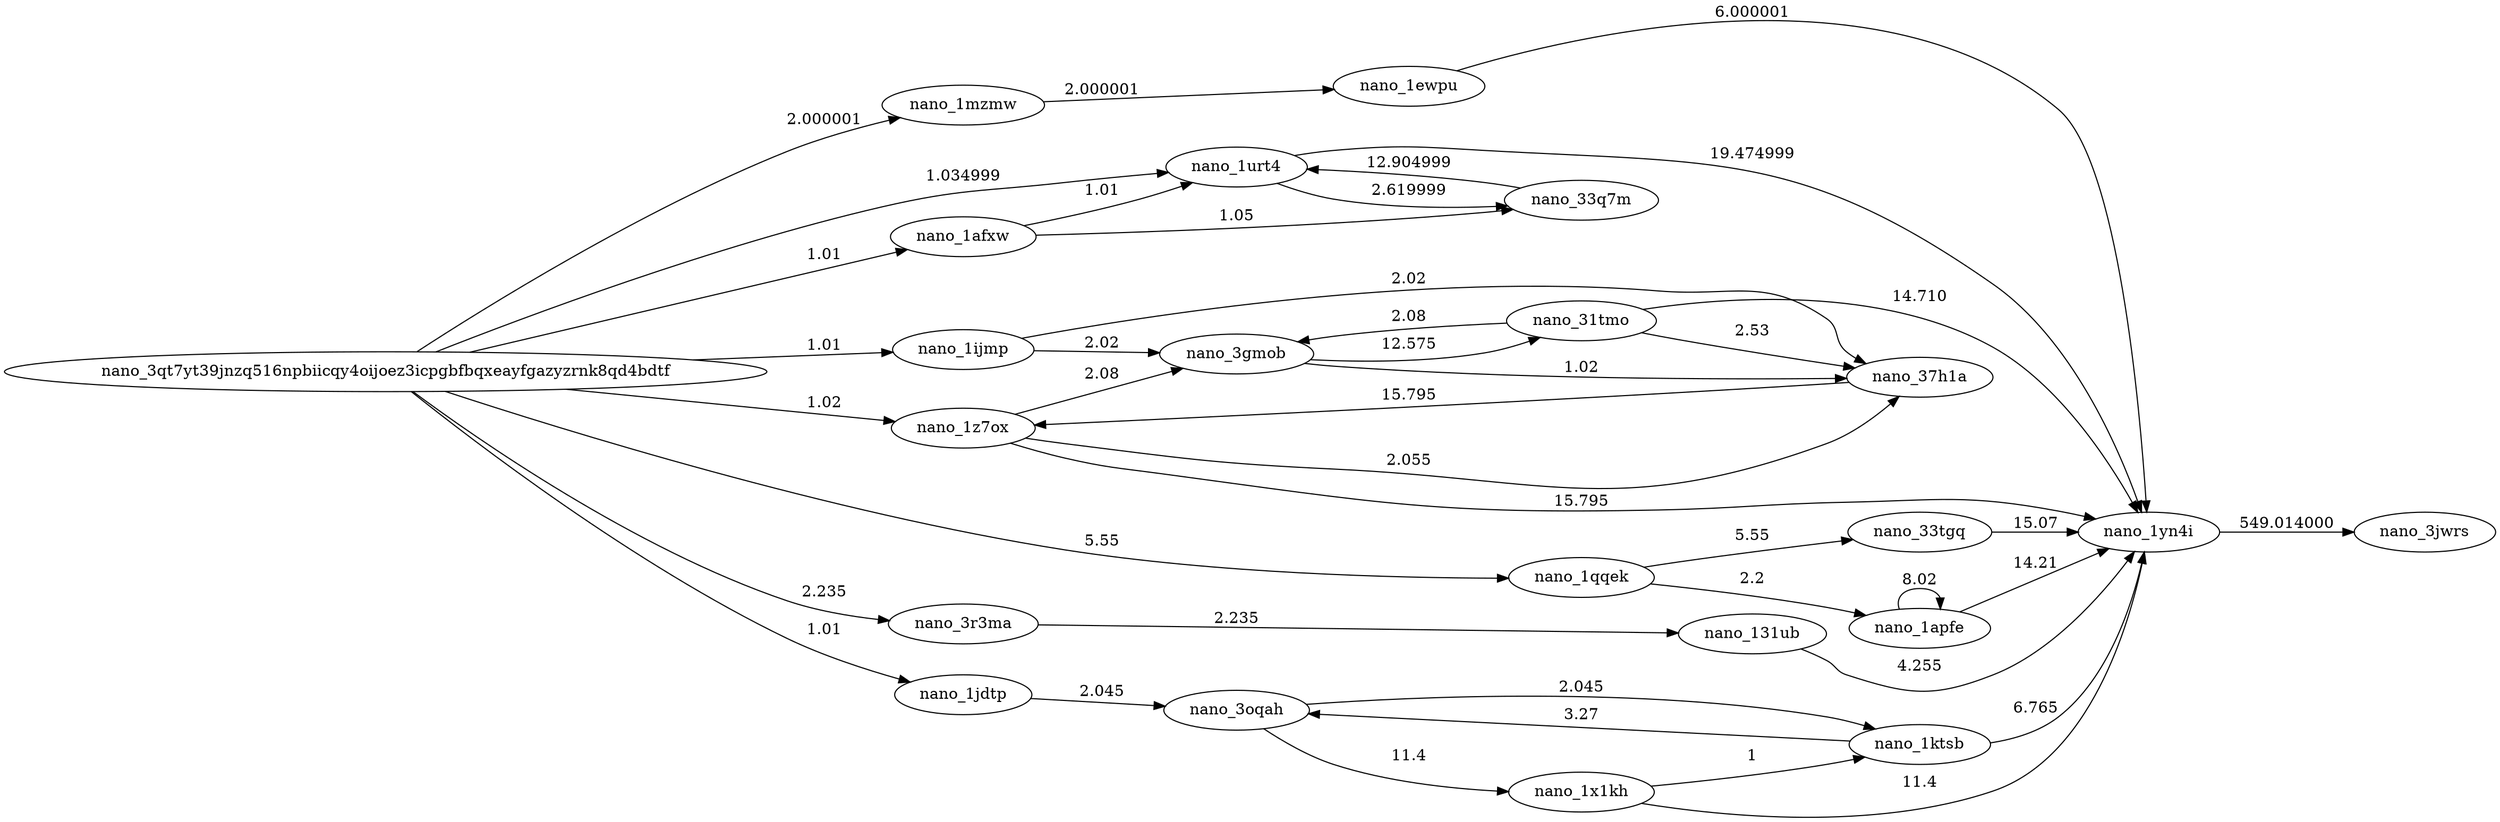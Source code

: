 digraph {
	graph [rankdir=LR]
	nano_3qt7yt39jnzq516npbiicqy4oijoez3icpgbfbqxeayfgazyzrnk8qd4bdtf
	nano_1mzmwktsuayytipudnh6g53whsjzr8oiajbyom8krdrtm59dueixjepjf5fn [label=nano_1mzmw URL="https://nanocrawler.cc/explorer/account/nano_1mzmwktsuayytipudnh6g53whsjzr8oiajbyom8krdrtm59dueixjepjf5fn/history"]
	nano_3qt7yt39jnzq516npbiicqy4oijoez3icpgbfbqxeayfgazyzrnk8qd4bdtf -> nano_1mzmwktsuayytipudnh6g53whsjzr8oiajbyom8krdrtm59dueixjepjf5fn [label=2.000001]
	nano_1z7oxugm9ce8xpt1wh4i5zp47mpfjbneimewmpdo1w6mups88adkmggby1q9 [label=nano_1z7ox URL="https://nanocrawler.cc/explorer/account/nano_1z7oxugm9ce8xpt1wh4i5zp47mpfjbneimewmpdo1w6mups88adkmggby1q9/history"]
	nano_3qt7yt39jnzq516npbiicqy4oijoez3icpgbfbqxeayfgazyzrnk8qd4bdtf -> nano_1z7oxugm9ce8xpt1wh4i5zp47mpfjbneimewmpdo1w6mups88adkmggby1q9 [label=1.02]
	nano_1ijmp98wncewk48ak87rhkwwej3fissfe4anjnnxk7ifernrnp3wxryqop81 [label=nano_1ijmp URL="https://nanocrawler.cc/explorer/account/nano_1ijmp98wncewk48ak87rhkwwej3fissfe4anjnnxk7ifernrnp3wxryqop81/history"]
	nano_3qt7yt39jnzq516npbiicqy4oijoez3icpgbfbqxeayfgazyzrnk8qd4bdtf -> nano_1ijmp98wncewk48ak87rhkwwej3fissfe4anjnnxk7ifernrnp3wxryqop81 [label=1.01]
	nano_1afxwzsdmti5we4xkxkxikuodegahnyi3ijio64aafduecm5kq9axwbxtkxx [label=nano_1afxw URL="https://nanocrawler.cc/explorer/account/nano_1afxwzsdmti5we4xkxkxikuodegahnyi3ijio64aafduecm5kq9axwbxtkxx/history"]
	nano_3qt7yt39jnzq516npbiicqy4oijoez3icpgbfbqxeayfgazyzrnk8qd4bdtf -> nano_1afxwzsdmti5we4xkxkxikuodegahnyi3ijio64aafduecm5kq9axwbxtkxx [label=1.01]
	nano_1urt4m979igp1bfrnrajswarfscj7aw5gdsy7jkzgbhmob5zcayjq5hqwe9e [label=nano_1urt4 URL="https://nanocrawler.cc/explorer/account/nano_1urt4m979igp1bfrnrajswarfscj7aw5gdsy7jkzgbhmob5zcayjq5hqwe9e/history"]
	nano_3qt7yt39jnzq516npbiicqy4oijoez3icpgbfbqxeayfgazyzrnk8qd4bdtf -> nano_1urt4m979igp1bfrnrajswarfscj7aw5gdsy7jkzgbhmob5zcayjq5hqwe9e [label=1.034999]
	nano_1jdtpk7p76exs17m5pkjub9zku4dmek6dzmoqtbiub5iahkggoj9uhna1xcb [label=nano_1jdtp URL="https://nanocrawler.cc/explorer/account/nano_1jdtpk7p76exs17m5pkjub9zku4dmek6dzmoqtbiub5iahkggoj9uhna1xcb/history"]
	nano_3qt7yt39jnzq516npbiicqy4oijoez3icpgbfbqxeayfgazyzrnk8qd4bdtf -> nano_1jdtpk7p76exs17m5pkjub9zku4dmek6dzmoqtbiub5iahkggoj9uhna1xcb [label=1.01]
	nano_3r3maaoa4a15rxy587gg9minmayyfb3b5r6ynhywgtdey6pjkyn1tb3c7r4x [label=nano_3r3ma URL="https://nanocrawler.cc/explorer/account/nano_3r3maaoa4a15rxy587gg9minmayyfb3b5r6ynhywgtdey6pjkyn1tb3c7r4x/history"]
	nano_3qt7yt39jnzq516npbiicqy4oijoez3icpgbfbqxeayfgazyzrnk8qd4bdtf -> nano_3r3maaoa4a15rxy587gg9minmayyfb3b5r6ynhywgtdey6pjkyn1tb3c7r4x [label=2.235]
	nano_1qqekerd1dand9j78ec6rsrhrac6rptiuwei86eh3fkdmw9r5khtwdtgfd4w [label=nano_1qqek URL="https://nanocrawler.cc/explorer/account/nano_1qqekerd1dand9j78ec6rsrhrac6rptiuwei86eh3fkdmw9r5khtwdtgfd4w/history"]
	nano_3qt7yt39jnzq516npbiicqy4oijoez3icpgbfbqxeayfgazyzrnk8qd4bdtf -> nano_1qqekerd1dand9j78ec6rsrhrac6rptiuwei86eh3fkdmw9r5khtwdtgfd4w [label=5.55]
	nano_1yn4ips8wry57sfj4hnkgodyrpu67bgpeassmrne46sg9uhr6obnmkgxyr9q [label=nano_1yn4i URL="https://nanocrawler.cc/explorer/account/nano_1yn4ips8wry57sfj4hnkgodyrpu67bgpeassmrne46sg9uhr6obnmkgxyr9q/history"]
	nano_1urt4m979igp1bfrnrajswarfscj7aw5gdsy7jkzgbhmob5zcayjq5hqwe9e -> nano_1yn4ips8wry57sfj4hnkgodyrpu67bgpeassmrne46sg9uhr6obnmkgxyr9q [label=19.474999]
	nano_33q7mbzzx4urqwjz59pyweiba1scjp7aiemk3wctfwund7mpr4autyed4hy3 [label=nano_33q7m URL="https://nanocrawler.cc/explorer/account/nano_33q7mbzzx4urqwjz59pyweiba1scjp7aiemk3wctfwund7mpr4autyed4hy3/history"]
	nano_1urt4m979igp1bfrnrajswarfscj7aw5gdsy7jkzgbhmob5zcayjq5hqwe9e -> nano_33q7mbzzx4urqwjz59pyweiba1scjp7aiemk3wctfwund7mpr4autyed4hy3 [label=2.619999]
	nano_1urt4m979igp1bfrnrajswarfscj7aw5gdsy7jkzgbhmob5zcayjq5hqwe9e [label=nano_1urt4 URL="https://nanocrawler.cc/explorer/account/nano_1urt4m979igp1bfrnrajswarfscj7aw5gdsy7jkzgbhmob5zcayjq5hqwe9e/history"]
	nano_1afxwzsdmti5we4xkxkxikuodegahnyi3ijio64aafduecm5kq9axwbxtkxx -> nano_1urt4m979igp1bfrnrajswarfscj7aw5gdsy7jkzgbhmob5zcayjq5hqwe9e [label=1.01]
	nano_33q7mbzzx4urqwjz59pyweiba1scjp7aiemk3wctfwund7mpr4autyed4hy3 [label=nano_33q7m URL="https://nanocrawler.cc/explorer/account/nano_33q7mbzzx4urqwjz59pyweiba1scjp7aiemk3wctfwund7mpr4autyed4hy3/history"]
	nano_1afxwzsdmti5we4xkxkxikuodegahnyi3ijio64aafduecm5kq9axwbxtkxx -> nano_33q7mbzzx4urqwjz59pyweiba1scjp7aiemk3wctfwund7mpr4autyed4hy3 [label=1.05]
	nano_3oqahrgqmb51j6tap96x3yhphrguy8a597ugm5t91g73tgnkfmdh6dbuyx5d [label=nano_3oqah URL="https://nanocrawler.cc/explorer/account/nano_3oqahrgqmb51j6tap96x3yhphrguy8a597ugm5t91g73tgnkfmdh6dbuyx5d/history"]
	nano_1jdtpk7p76exs17m5pkjub9zku4dmek6dzmoqtbiub5iahkggoj9uhna1xcb -> nano_3oqahrgqmb51j6tap96x3yhphrguy8a597ugm5t91g73tgnkfmdh6dbuyx5d [label=2.045]
	nano_1ewpuigknz9k9xug77xw8d8w1auyuas35k3y1oxbcap64rx3pdi8wzbo5o5w [label=nano_1ewpu URL="https://nanocrawler.cc/explorer/account/nano_1ewpuigknz9k9xug77xw8d8w1auyuas35k3y1oxbcap64rx3pdi8wzbo5o5w/history"]
	nano_1mzmwktsuayytipudnh6g53whsjzr8oiajbyom8krdrtm59dueixjepjf5fn -> nano_1ewpuigknz9k9xug77xw8d8w1auyuas35k3y1oxbcap64rx3pdi8wzbo5o5w [label=2.000001]
	nano_37h1aqpeesn5xap4mjjjj9gnmdkyptn8mmmb1xhx8m6176h8emaeps5wq67q [label=nano_37h1a URL="https://nanocrawler.cc/explorer/account/nano_37h1aqpeesn5xap4mjjjj9gnmdkyptn8mmmb1xhx8m6176h8emaeps5wq67q/history"]
	nano_1ijmp98wncewk48ak87rhkwwej3fissfe4anjnnxk7ifernrnp3wxryqop81 -> nano_37h1aqpeesn5xap4mjjjj9gnmdkyptn8mmmb1xhx8m6176h8emaeps5wq67q [label=2.02]
	nano_3gmobrncois7fe1pn9ue5niqtbsw6jp68oscfxuqptymjs7ebi6fz8sjq1ou [label=nano_3gmob URL="https://nanocrawler.cc/explorer/account/nano_3gmobrncois7fe1pn9ue5niqtbsw6jp68oscfxuqptymjs7ebi6fz8sjq1ou/history"]
	nano_1ijmp98wncewk48ak87rhkwwej3fissfe4anjnnxk7ifernrnp3wxryqop81 -> nano_3gmobrncois7fe1pn9ue5niqtbsw6jp68oscfxuqptymjs7ebi6fz8sjq1ou [label=2.02]
	nano_1apfegh11y4juznrgpbz6dqrw8bpheoiw336s1asf818m5joc7r69iuou7s6 [label=nano_1apfe URL="https://nanocrawler.cc/explorer/account/nano_1apfegh11y4juznrgpbz6dqrw8bpheoiw336s1asf818m5joc7r69iuou7s6/history"]
	nano_1qqekerd1dand9j78ec6rsrhrac6rptiuwei86eh3fkdmw9r5khtwdtgfd4w -> nano_1apfegh11y4juznrgpbz6dqrw8bpheoiw336s1asf818m5joc7r69iuou7s6 [label=2.2]
	nano_33tgqesgpm819xhgynbnq7jzk95tkkfpqkt9m1meuzbaeejy8u98w33xpgdk [label=nano_33tgq URL="https://nanocrawler.cc/explorer/account/nano_33tgqesgpm819xhgynbnq7jzk95tkkfpqkt9m1meuzbaeejy8u98w33xpgdk/history"]
	nano_1qqekerd1dand9j78ec6rsrhrac6rptiuwei86eh3fkdmw9r5khtwdtgfd4w -> nano_33tgqesgpm819xhgynbnq7jzk95tkkfpqkt9m1meuzbaeejy8u98w33xpgdk [label=5.55]
	nano_131ubrcdie57twu41y4nh8sa4t1gqhjcedkcaaks4q4aut85nwn65wj6qifo [label=nano_131ub URL="https://nanocrawler.cc/explorer/account/nano_131ubrcdie57twu41y4nh8sa4t1gqhjcedkcaaks4q4aut85nwn65wj6qifo/history"]
	nano_3r3maaoa4a15rxy587gg9minmayyfb3b5r6ynhywgtdey6pjkyn1tb3c7r4x -> nano_131ubrcdie57twu41y4nh8sa4t1gqhjcedkcaaks4q4aut85nwn65wj6qifo [label=2.235]
	nano_1yn4ips8wry57sfj4hnkgodyrpu67bgpeassmrne46sg9uhr6obnmkgxyr9q [label=nano_1yn4i URL="https://nanocrawler.cc/explorer/account/nano_1yn4ips8wry57sfj4hnkgodyrpu67bgpeassmrne46sg9uhr6obnmkgxyr9q/history"]
	nano_1z7oxugm9ce8xpt1wh4i5zp47mpfjbneimewmpdo1w6mups88adkmggby1q9 -> nano_1yn4ips8wry57sfj4hnkgodyrpu67bgpeassmrne46sg9uhr6obnmkgxyr9q [label=15.795]
	nano_37h1aqpeesn5xap4mjjjj9gnmdkyptn8mmmb1xhx8m6176h8emaeps5wq67q [label=nano_37h1a URL="https://nanocrawler.cc/explorer/account/nano_37h1aqpeesn5xap4mjjjj9gnmdkyptn8mmmb1xhx8m6176h8emaeps5wq67q/history"]
	nano_1z7oxugm9ce8xpt1wh4i5zp47mpfjbneimewmpdo1w6mups88adkmggby1q9 -> nano_37h1aqpeesn5xap4mjjjj9gnmdkyptn8mmmb1xhx8m6176h8emaeps5wq67q [label=2.055]
	nano_3gmobrncois7fe1pn9ue5niqtbsw6jp68oscfxuqptymjs7ebi6fz8sjq1ou [label=nano_3gmob URL="https://nanocrawler.cc/explorer/account/nano_3gmobrncois7fe1pn9ue5niqtbsw6jp68oscfxuqptymjs7ebi6fz8sjq1ou/history"]
	nano_1z7oxugm9ce8xpt1wh4i5zp47mpfjbneimewmpdo1w6mups88adkmggby1q9 -> nano_3gmobrncois7fe1pn9ue5niqtbsw6jp68oscfxuqptymjs7ebi6fz8sjq1ou [label=2.08]
	nano_1yn4ips8wry57sfj4hnkgodyrpu67bgpeassmrne46sg9uhr6obnmkgxyr9q [label=nano_1yn4i URL="https://nanocrawler.cc/explorer/account/nano_1yn4ips8wry57sfj4hnkgodyrpu67bgpeassmrne46sg9uhr6obnmkgxyr9q/history"]
	nano_131ubrcdie57twu41y4nh8sa4t1gqhjcedkcaaks4q4aut85nwn65wj6qifo -> nano_1yn4ips8wry57sfj4hnkgodyrpu67bgpeassmrne46sg9uhr6obnmkgxyr9q [label=4.255]
	nano_1yn4ips8wry57sfj4hnkgodyrpu67bgpeassmrne46sg9uhr6obnmkgxyr9q [label=nano_1yn4i URL="https://nanocrawler.cc/explorer/account/nano_1yn4ips8wry57sfj4hnkgodyrpu67bgpeassmrne46sg9uhr6obnmkgxyr9q/history"]
	nano_1ewpuigknz9k9xug77xw8d8w1auyuas35k3y1oxbcap64rx3pdi8wzbo5o5w -> nano_1yn4ips8wry57sfj4hnkgodyrpu67bgpeassmrne46sg9uhr6obnmkgxyr9q [label=6.000001]
	nano_3jwrszth46rk1mu7rmb4rhm54us8yg1gw3ipodftqtikf5yqdyr7471nsg1k [label=nano_3jwrs URL="https://nanocrawler.cc/explorer/account/nano_3jwrszth46rk1mu7rmb4rhm54us8yg1gw3ipodftqtikf5yqdyr7471nsg1k/history"]
	nano_1yn4ips8wry57sfj4hnkgodyrpu67bgpeassmrne46sg9uhr6obnmkgxyr9q -> nano_3jwrszth46rk1mu7rmb4rhm54us8yg1gw3ipodftqtikf5yqdyr7471nsg1k [label=549.014000]
	nano_1ktsbgw1n67acgrqoido86yozomnogon1khaad3mhzuqetks13w3jqbbwph6 [label=nano_1ktsb URL="https://nanocrawler.cc/explorer/account/nano_1ktsbgw1n67acgrqoido86yozomnogon1khaad3mhzuqetks13w3jqbbwph6/history"]
	nano_3oqahrgqmb51j6tap96x3yhphrguy8a597ugm5t91g73tgnkfmdh6dbuyx5d -> nano_1ktsbgw1n67acgrqoido86yozomnogon1khaad3mhzuqetks13w3jqbbwph6 [label=2.045]
	nano_1x1khayww4yyb1h8git5qns53saraifyja6h78jfspix597gdgr7ntqwgsi8 [label=nano_1x1kh URL="https://nanocrawler.cc/explorer/account/nano_1x1khayww4yyb1h8git5qns53saraifyja6h78jfspix597gdgr7ntqwgsi8/history"]
	nano_3oqahrgqmb51j6tap96x3yhphrguy8a597ugm5t91g73tgnkfmdh6dbuyx5d -> nano_1x1khayww4yyb1h8git5qns53saraifyja6h78jfspix597gdgr7ntqwgsi8 [label=11.4]
	nano_1yn4ips8wry57sfj4hnkgodyrpu67bgpeassmrne46sg9uhr6obnmkgxyr9q [label=nano_1yn4i URL="https://nanocrawler.cc/explorer/account/nano_1yn4ips8wry57sfj4hnkgodyrpu67bgpeassmrne46sg9uhr6obnmkgxyr9q/history"]
	nano_1apfegh11y4juznrgpbz6dqrw8bpheoiw336s1asf818m5joc7r69iuou7s6 -> nano_1yn4ips8wry57sfj4hnkgodyrpu67bgpeassmrne46sg9uhr6obnmkgxyr9q [label=14.21]
	nano_1apfegh11y4juznrgpbz6dqrw8bpheoiw336s1asf818m5joc7r69iuou7s6 [label=nano_1apfe URL="https://nanocrawler.cc/explorer/account/nano_1apfegh11y4juznrgpbz6dqrw8bpheoiw336s1asf818m5joc7r69iuou7s6/history"]
	nano_1apfegh11y4juznrgpbz6dqrw8bpheoiw336s1asf818m5joc7r69iuou7s6 -> nano_1apfegh11y4juznrgpbz6dqrw8bpheoiw336s1asf818m5joc7r69iuou7s6 [label=8.02]
	nano_1yn4ips8wry57sfj4hnkgodyrpu67bgpeassmrne46sg9uhr6obnmkgxyr9q [label=nano_1yn4i URL="https://nanocrawler.cc/explorer/account/nano_1yn4ips8wry57sfj4hnkgodyrpu67bgpeassmrne46sg9uhr6obnmkgxyr9q/history"]
	nano_33tgqesgpm819xhgynbnq7jzk95tkkfpqkt9m1meuzbaeejy8u98w33xpgdk -> nano_1yn4ips8wry57sfj4hnkgodyrpu67bgpeassmrne46sg9uhr6obnmkgxyr9q [label=15.07]
	nano_37h1aqpeesn5xap4mjjjj9gnmdkyptn8mmmb1xhx8m6176h8emaeps5wq67q [label=nano_37h1a URL="https://nanocrawler.cc/explorer/account/nano_37h1aqpeesn5xap4mjjjj9gnmdkyptn8mmmb1xhx8m6176h8emaeps5wq67q/history"]
	nano_3gmobrncois7fe1pn9ue5niqtbsw6jp68oscfxuqptymjs7ebi6fz8sjq1ou -> nano_37h1aqpeesn5xap4mjjjj9gnmdkyptn8mmmb1xhx8m6176h8emaeps5wq67q [label=1.02]
	nano_31tmowcaa9r7wj91646tn89x3358g1sts4xpkbudwihzf6w6za1azu37mybe [label=nano_31tmo URL="https://nanocrawler.cc/explorer/account/nano_31tmowcaa9r7wj91646tn89x3358g1sts4xpkbudwihzf6w6za1azu37mybe/history"]
	nano_3gmobrncois7fe1pn9ue5niqtbsw6jp68oscfxuqptymjs7ebi6fz8sjq1ou -> nano_31tmowcaa9r7wj91646tn89x3358g1sts4xpkbudwihzf6w6za1azu37mybe [label=12.575]
	nano_1z7oxugm9ce8xpt1wh4i5zp47mpfjbneimewmpdo1w6mups88adkmggby1q9 [label=nano_1z7ox URL="https://nanocrawler.cc/explorer/account/nano_1z7oxugm9ce8xpt1wh4i5zp47mpfjbneimewmpdo1w6mups88adkmggby1q9/history"]
	nano_37h1aqpeesn5xap4mjjjj9gnmdkyptn8mmmb1xhx8m6176h8emaeps5wq67q -> nano_1z7oxugm9ce8xpt1wh4i5zp47mpfjbneimewmpdo1w6mups88adkmggby1q9 [label=15.795]
	nano_1urt4m979igp1bfrnrajswarfscj7aw5gdsy7jkzgbhmob5zcayjq5hqwe9e [label=nano_1urt4 URL="https://nanocrawler.cc/explorer/account/nano_1urt4m979igp1bfrnrajswarfscj7aw5gdsy7jkzgbhmob5zcayjq5hqwe9e/history"]
	nano_33q7mbzzx4urqwjz59pyweiba1scjp7aiemk3wctfwund7mpr4autyed4hy3 -> nano_1urt4m979igp1bfrnrajswarfscj7aw5gdsy7jkzgbhmob5zcayjq5hqwe9e [label=12.904999]
	nano_37h1aqpeesn5xap4mjjjj9gnmdkyptn8mmmb1xhx8m6176h8emaeps5wq67q [label=nano_37h1a URL="https://nanocrawler.cc/explorer/account/nano_37h1aqpeesn5xap4mjjjj9gnmdkyptn8mmmb1xhx8m6176h8emaeps5wq67q/history"]
	nano_31tmowcaa9r7wj91646tn89x3358g1sts4xpkbudwihzf6w6za1azu37mybe -> nano_37h1aqpeesn5xap4mjjjj9gnmdkyptn8mmmb1xhx8m6176h8emaeps5wq67q [label=2.53]
	nano_1yn4ips8wry57sfj4hnkgodyrpu67bgpeassmrne46sg9uhr6obnmkgxyr9q [label=nano_1yn4i URL="https://nanocrawler.cc/explorer/account/nano_1yn4ips8wry57sfj4hnkgodyrpu67bgpeassmrne46sg9uhr6obnmkgxyr9q/history"]
	nano_31tmowcaa9r7wj91646tn89x3358g1sts4xpkbudwihzf6w6za1azu37mybe -> nano_1yn4ips8wry57sfj4hnkgodyrpu67bgpeassmrne46sg9uhr6obnmkgxyr9q [label=14.710]
	nano_3gmobrncois7fe1pn9ue5niqtbsw6jp68oscfxuqptymjs7ebi6fz8sjq1ou [label=nano_3gmob URL="https://nanocrawler.cc/explorer/account/nano_3gmobrncois7fe1pn9ue5niqtbsw6jp68oscfxuqptymjs7ebi6fz8sjq1ou/history"]
	nano_31tmowcaa9r7wj91646tn89x3358g1sts4xpkbudwihzf6w6za1azu37mybe -> nano_3gmobrncois7fe1pn9ue5niqtbsw6jp68oscfxuqptymjs7ebi6fz8sjq1ou [label=2.08]
	nano_1yn4ips8wry57sfj4hnkgodyrpu67bgpeassmrne46sg9uhr6obnmkgxyr9q [label=nano_1yn4i URL="https://nanocrawler.cc/explorer/account/nano_1yn4ips8wry57sfj4hnkgodyrpu67bgpeassmrne46sg9uhr6obnmkgxyr9q/history"]
	nano_1ktsbgw1n67acgrqoido86yozomnogon1khaad3mhzuqetks13w3jqbbwph6 -> nano_1yn4ips8wry57sfj4hnkgodyrpu67bgpeassmrne46sg9uhr6obnmkgxyr9q [label=6.765]
	nano_3oqahrgqmb51j6tap96x3yhphrguy8a597ugm5t91g73tgnkfmdh6dbuyx5d [label=nano_3oqah URL="https://nanocrawler.cc/explorer/account/nano_3oqahrgqmb51j6tap96x3yhphrguy8a597ugm5t91g73tgnkfmdh6dbuyx5d/history"]
	nano_1ktsbgw1n67acgrqoido86yozomnogon1khaad3mhzuqetks13w3jqbbwph6 -> nano_3oqahrgqmb51j6tap96x3yhphrguy8a597ugm5t91g73tgnkfmdh6dbuyx5d [label=3.27]
	nano_1ktsbgw1n67acgrqoido86yozomnogon1khaad3mhzuqetks13w3jqbbwph6 [label=nano_1ktsb URL="https://nanocrawler.cc/explorer/account/nano_1ktsbgw1n67acgrqoido86yozomnogon1khaad3mhzuqetks13w3jqbbwph6/history"]
	nano_1x1khayww4yyb1h8git5qns53saraifyja6h78jfspix597gdgr7ntqwgsi8 -> nano_1ktsbgw1n67acgrqoido86yozomnogon1khaad3mhzuqetks13w3jqbbwph6 [label=1]
	nano_1yn4ips8wry57sfj4hnkgodyrpu67bgpeassmrne46sg9uhr6obnmkgxyr9q [label=nano_1yn4i URL="https://nanocrawler.cc/explorer/account/nano_1yn4ips8wry57sfj4hnkgodyrpu67bgpeassmrne46sg9uhr6obnmkgxyr9q/history"]
	nano_1x1khayww4yyb1h8git5qns53saraifyja6h78jfspix597gdgr7ntqwgsi8 -> nano_1yn4ips8wry57sfj4hnkgodyrpu67bgpeassmrne46sg9uhr6obnmkgxyr9q [label=11.4]
}
